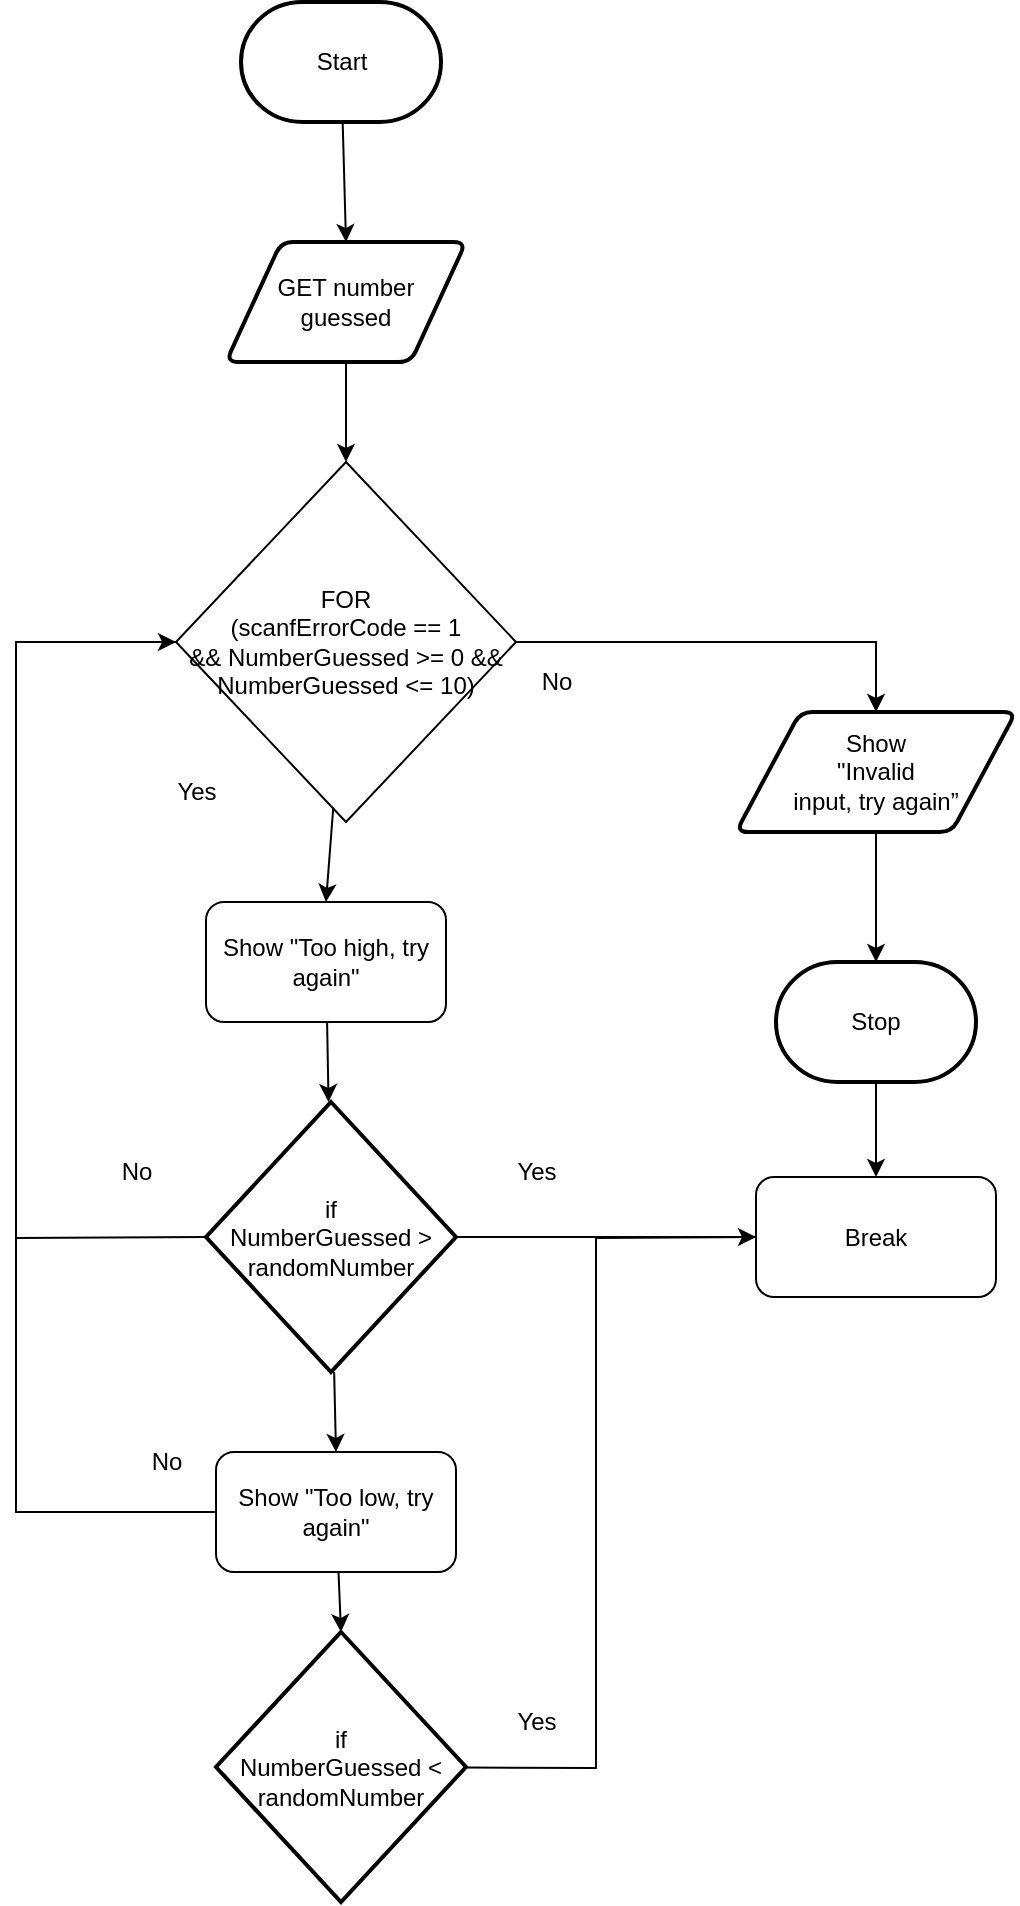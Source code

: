 <mxfile>
    <diagram id="HIP3nbAZw_EuaXWnEj3U" name="Page-1">
        <mxGraphModel dx="702" dy="528" grid="1" gridSize="10" guides="1" tooltips="1" connect="1" arrows="1" fold="1" page="1" pageScale="1" pageWidth="850" pageHeight="1100" math="0" shadow="0">
            <root>
                <mxCell id="0"/>
                <mxCell id="1" parent="0"/>
                <mxCell id="5" style="edgeStyle=none;html=1;entryX=0.5;entryY=0;entryDx=0;entryDy=0;" parent="1" source="6" target="11" edge="1">
                    <mxGeometry relative="1" as="geometry">
                        <mxPoint x="190" y="110" as="targetPoint"/>
                    </mxGeometry>
                </mxCell>
                <mxCell id="6" value="Start" style="strokeWidth=2;html=1;shape=mxgraph.flowchart.terminator;whiteSpace=wrap;" parent="1" vertex="1">
                    <mxGeometry x="142.5" y="120" width="100" height="60" as="geometry"/>
                </mxCell>
                <mxCell id="10" style="edgeStyle=none;html=1;exitX=0.5;exitY=1;exitDx=0;exitDy=0;entryX=0.5;entryY=0;entryDx=0;entryDy=0;endArrow=classic;endFill=1;" parent="1" source="11" target="63" edge="1">
                    <mxGeometry relative="1" as="geometry">
                        <mxPoint x="190" y="300" as="targetPoint"/>
                    </mxGeometry>
                </mxCell>
                <mxCell id="11" value="GET number &lt;br&gt;guessed" style="shape=parallelogram;html=1;strokeWidth=2;perimeter=parallelogramPerimeter;whiteSpace=wrap;rounded=1;arcSize=12;size=0.23;" parent="1" vertex="1">
                    <mxGeometry x="135" y="240" width="120" height="60" as="geometry"/>
                </mxCell>
                <mxCell id="58" style="edgeStyle=none;rounded=0;html=1;entryX=0.5;entryY=0;entryDx=0;entryDy=0;" edge="1" parent="1" source="59" target="69">
                    <mxGeometry relative="1" as="geometry"/>
                </mxCell>
                <mxCell id="59" value="Stop" style="strokeWidth=2;html=1;shape=mxgraph.flowchart.terminator;whiteSpace=wrap;" vertex="1" parent="1">
                    <mxGeometry x="410" y="600" width="100" height="60" as="geometry"/>
                </mxCell>
                <mxCell id="60" value="" style="edgeStyle=none;html=1;entryX=0.5;entryY=0;entryDx=0;entryDy=0;" edge="1" parent="1" source="63" target="68">
                    <mxGeometry relative="1" as="geometry">
                        <mxPoint x="185" y="555" as="targetPoint"/>
                    </mxGeometry>
                </mxCell>
                <mxCell id="62" style="edgeStyle=none;html=1;entryX=0;entryY=0.5;entryDx=0;entryDy=0;rounded=0;endArrow=none;endFill=0;" edge="1" parent="1" source="63" target="71">
                    <mxGeometry relative="1" as="geometry">
                        <Array as="points">
                            <mxPoint x="30" y="440"/>
                            <mxPoint x="30" y="875"/>
                        </Array>
                    </mxGeometry>
                </mxCell>
                <mxCell id="83" style="edgeStyle=none;rounded=0;html=1;entryX=0.5;entryY=0;entryDx=0;entryDy=0;endArrow=classic;endFill=1;" edge="1" parent="1" source="63" target="81">
                    <mxGeometry relative="1" as="geometry">
                        <Array as="points">
                            <mxPoint x="460" y="440"/>
                        </Array>
                    </mxGeometry>
                </mxCell>
                <mxCell id="63" value="FOR &lt;br&gt;(scanfErrorCode == 1 &lt;br&gt;&amp;amp;&amp;amp; NumberGuessed &amp;gt;= 0 &amp;amp;&amp;amp; NumberGuessed &amp;lt;= 10)" style="rhombus;whiteSpace=wrap;html=1;" vertex="1" parent="1">
                    <mxGeometry x="110" y="350" width="170" height="180" as="geometry"/>
                </mxCell>
                <mxCell id="64" style="edgeStyle=none;rounded=0;html=1;exitX=0;exitY=0.5;exitDx=0;exitDy=0;exitPerimeter=0;entryX=0;entryY=0.5;entryDx=0;entryDy=0;" edge="1" parent="1" source="74" target="63">
                    <mxGeometry relative="1" as="geometry">
                        <Array as="points">
                            <mxPoint x="30" y="738"/>
                            <mxPoint x="30" y="440"/>
                        </Array>
                        <mxPoint x="130" y="737.5" as="sourcePoint"/>
                        <mxPoint x="100" y="435" as="targetPoint"/>
                    </mxGeometry>
                </mxCell>
                <mxCell id="65" value="Yes" style="text;html=1;align=center;verticalAlign=middle;resizable=0;points=[];autosize=1;strokeColor=none;fillColor=none;" vertex="1" parent="1">
                    <mxGeometry x="100" y="500" width="40" height="30" as="geometry"/>
                </mxCell>
                <mxCell id="66" value="No" style="text;html=1;align=center;verticalAlign=middle;resizable=0;points=[];autosize=1;strokeColor=none;fillColor=none;" vertex="1" parent="1">
                    <mxGeometry x="280" y="445" width="40" height="30" as="geometry"/>
                </mxCell>
                <mxCell id="67" value="" style="edgeStyle=none;rounded=0;html=1;" edge="1" parent="1" source="68" target="74">
                    <mxGeometry relative="1" as="geometry"/>
                </mxCell>
                <mxCell id="68" value="Show&amp;nbsp;&quot;Too high, try again&quot;" style="rounded=1;whiteSpace=wrap;html=1;" vertex="1" parent="1">
                    <mxGeometry x="125" y="570" width="120" height="60" as="geometry"/>
                </mxCell>
                <mxCell id="69" value="Break" style="rounded=1;whiteSpace=wrap;html=1;" vertex="1" parent="1">
                    <mxGeometry x="400" y="707.5" width="120" height="60" as="geometry"/>
                </mxCell>
                <mxCell id="70" style="edgeStyle=none;rounded=0;html=1;entryX=0.5;entryY=0;entryDx=0;entryDy=0;entryPerimeter=0;" edge="1" parent="1" source="71" target="76">
                    <mxGeometry relative="1" as="geometry"/>
                </mxCell>
                <mxCell id="71" value="Show&amp;nbsp;&quot;Too low, try again&quot;" style="rounded=1;whiteSpace=wrap;html=1;" vertex="1" parent="1">
                    <mxGeometry x="130" y="845" width="120" height="60" as="geometry"/>
                </mxCell>
                <mxCell id="72" style="edgeStyle=none;rounded=0;html=1;entryX=0.5;entryY=0;entryDx=0;entryDy=0;" edge="1" parent="1" source="74" target="71">
                    <mxGeometry relative="1" as="geometry"/>
                </mxCell>
                <mxCell id="73" style="edgeStyle=none;rounded=0;html=1;entryX=0;entryY=0.5;entryDx=0;entryDy=0;endArrow=classic;endFill=1;" edge="1" parent="1" source="74" target="69">
                    <mxGeometry relative="1" as="geometry"/>
                </mxCell>
                <mxCell id="74" value="&lt;div&gt;if&lt;/div&gt;&lt;div&gt;NumberGuessed &amp;gt; randomNumber&lt;/div&gt;" style="strokeWidth=2;html=1;shape=mxgraph.flowchart.decision;whiteSpace=wrap;" vertex="1" parent="1">
                    <mxGeometry x="125" y="670" width="125" height="135" as="geometry"/>
                </mxCell>
                <mxCell id="75" style="edgeStyle=none;rounded=0;html=1;entryX=0;entryY=0.5;entryDx=0;entryDy=0;endArrow=none;endFill=0;" edge="1" parent="1" source="76" target="69">
                    <mxGeometry relative="1" as="geometry">
                        <Array as="points">
                            <mxPoint x="320" y="1003"/>
                            <mxPoint x="320" y="738"/>
                        </Array>
                    </mxGeometry>
                </mxCell>
                <mxCell id="76" value="&lt;div&gt;if&lt;/div&gt;&lt;div&gt;NumberGuessed &amp;lt; randomNumber&lt;/div&gt;" style="strokeWidth=2;html=1;shape=mxgraph.flowchart.decision;whiteSpace=wrap;" vertex="1" parent="1">
                    <mxGeometry x="130" y="935" width="125" height="135" as="geometry"/>
                </mxCell>
                <mxCell id="77" value="Yes" style="text;html=1;align=center;verticalAlign=middle;resizable=0;points=[];autosize=1;strokeColor=none;fillColor=none;" vertex="1" parent="1">
                    <mxGeometry x="270" y="690" width="40" height="30" as="geometry"/>
                </mxCell>
                <mxCell id="78" value="Yes" style="text;html=1;align=center;verticalAlign=middle;resizable=0;points=[];autosize=1;strokeColor=none;fillColor=none;" vertex="1" parent="1">
                    <mxGeometry x="270" y="965" width="40" height="30" as="geometry"/>
                </mxCell>
                <mxCell id="79" value="No" style="text;html=1;align=center;verticalAlign=middle;resizable=0;points=[];autosize=1;strokeColor=none;fillColor=none;" vertex="1" parent="1">
                    <mxGeometry x="70" y="690" width="40" height="30" as="geometry"/>
                </mxCell>
                <mxCell id="80" value="No" style="text;html=1;align=center;verticalAlign=middle;resizable=0;points=[];autosize=1;strokeColor=none;fillColor=none;" vertex="1" parent="1">
                    <mxGeometry x="85" y="835" width="40" height="30" as="geometry"/>
                </mxCell>
                <mxCell id="82" value="" style="edgeStyle=none;rounded=0;html=1;endArrow=classic;endFill=1;" edge="1" parent="1" source="81" target="59">
                    <mxGeometry relative="1" as="geometry"/>
                </mxCell>
                <mxCell id="81" value="Show &lt;br&gt;&quot;Invalid &lt;br&gt;input, try again”" style="shape=parallelogram;html=1;strokeWidth=2;perimeter=parallelogramPerimeter;whiteSpace=wrap;rounded=1;arcSize=12;size=0.23;" vertex="1" parent="1">
                    <mxGeometry x="390" y="475" width="140" height="60" as="geometry"/>
                </mxCell>
            </root>
        </mxGraphModel>
    </diagram>
</mxfile>